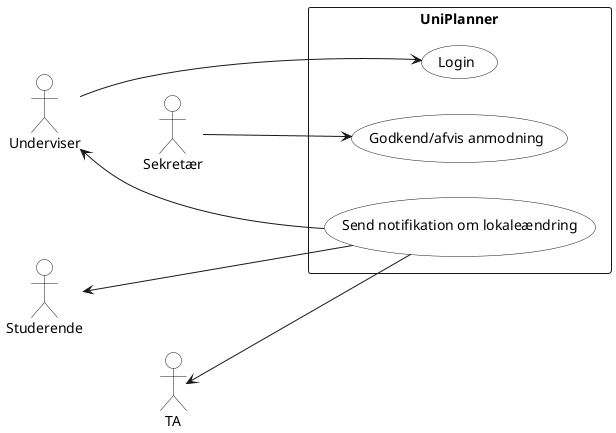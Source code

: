 @startuml
'https://plantuml.com/use-case-diagram

@startuml
left to right direction
actor "Underviser" #white
actor "Sekretær" #white
actor "Studerende" #white
actor "TA" #white
rectangle UniPlanner {
  usecase "Login" as UC1 #white
  usecase "Godkend/afvis anmodning" as UC2 #white
  usecase "Send notifikation om lokaleændring" as UC3 #white
}

Underviser ---> UC1
Sekretær ---> UC2
Studerende <---- UC3
TA <--- UC3
Underviser <---- UC3


@enduml